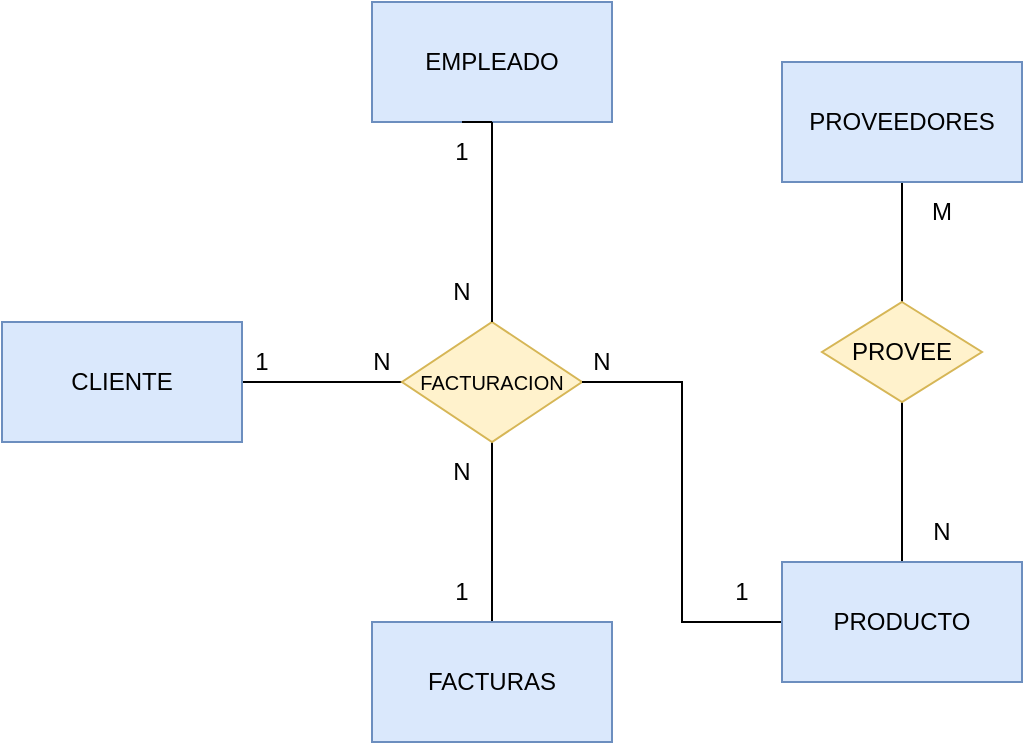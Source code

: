 <mxfile version="21.3.8" type="device">
  <diagram id="R2lEEEUBdFMjLlhIrx00" name="Page-1">
    <mxGraphModel dx="1434" dy="756" grid="1" gridSize="10" guides="1" tooltips="1" connect="1" arrows="1" fold="1" page="1" pageScale="1" pageWidth="850" pageHeight="1100" math="0" shadow="0" extFonts="Permanent Marker^https://fonts.googleapis.com/css?family=Permanent+Marker">
      <root>
        <mxCell id="0" />
        <mxCell id="1" parent="0" />
        <mxCell id="fZF1Yw6p9Kvz5Fr0DQUm-17" style="edgeStyle=orthogonalEdgeStyle;rounded=0;orthogonalLoop=1;jettySize=auto;html=1;exitX=1;exitY=0.5;exitDx=0;exitDy=0;entryX=0;entryY=0.5;entryDx=0;entryDy=0;endArrow=none;endFill=0;" parent="1" source="fZF1Yw6p9Kvz5Fr0DQUm-1" target="fZF1Yw6p9Kvz5Fr0DQUm-11" edge="1">
          <mxGeometry relative="1" as="geometry" />
        </mxCell>
        <mxCell id="fZF1Yw6p9Kvz5Fr0DQUm-1" value="CLIENTE" style="rounded=0;whiteSpace=wrap;html=1;fillColor=#dae8fc;strokeColor=#6c8ebf;" parent="1" vertex="1">
          <mxGeometry x="120" y="600" width="120" height="60" as="geometry" />
        </mxCell>
        <mxCell id="fZF1Yw6p9Kvz5Fr0DQUm-2" value="EMPLEADO" style="rounded=0;whiteSpace=wrap;html=1;fillColor=#dae8fc;strokeColor=#6c8ebf;" parent="1" vertex="1">
          <mxGeometry x="305" y="440" width="120" height="60" as="geometry" />
        </mxCell>
        <mxCell id="fZF1Yw6p9Kvz5Fr0DQUm-46" style="edgeStyle=orthogonalEdgeStyle;rounded=0;orthogonalLoop=1;jettySize=auto;html=1;exitX=0.5;exitY=1;exitDx=0;exitDy=0;entryX=0.5;entryY=0;entryDx=0;entryDy=0;endArrow=none;endFill=0;" parent="1" source="fZF1Yw6p9Kvz5Fr0DQUm-3" target="fZF1Yw6p9Kvz5Fr0DQUm-42" edge="1">
          <mxGeometry relative="1" as="geometry" />
        </mxCell>
        <mxCell id="fZF1Yw6p9Kvz5Fr0DQUm-3" value="PROVEEDORES" style="rounded=0;whiteSpace=wrap;html=1;fillColor=#dae8fc;strokeColor=#6c8ebf;" parent="1" vertex="1">
          <mxGeometry x="510" y="470" width="120" height="60" as="geometry" />
        </mxCell>
        <mxCell id="fZF1Yw6p9Kvz5Fr0DQUm-15" style="edgeStyle=orthogonalEdgeStyle;rounded=0;orthogonalLoop=1;jettySize=auto;html=1;entryX=0.5;entryY=1;entryDx=0;entryDy=0;endArrow=none;endFill=0;" parent="1" source="fZF1Yw6p9Kvz5Fr0DQUm-4" target="fZF1Yw6p9Kvz5Fr0DQUm-11" edge="1">
          <mxGeometry relative="1" as="geometry" />
        </mxCell>
        <mxCell id="fZF1Yw6p9Kvz5Fr0DQUm-4" value="FACTURAS" style="rounded=0;whiteSpace=wrap;html=1;fillColor=#dae8fc;strokeColor=#6c8ebf;" parent="1" vertex="1">
          <mxGeometry x="305" y="750" width="120" height="60" as="geometry" />
        </mxCell>
        <mxCell id="fZF1Yw6p9Kvz5Fr0DQUm-28" style="edgeStyle=orthogonalEdgeStyle;rounded=0;orthogonalLoop=1;jettySize=auto;html=1;exitX=0.5;exitY=0;exitDx=0;exitDy=0;endArrow=none;endFill=0;entryX=0.5;entryY=1;entryDx=0;entryDy=0;" parent="1" target="fZF1Yw6p9Kvz5Fr0DQUm-2" edge="1">
          <mxGeometry relative="1" as="geometry">
            <mxPoint x="350" y="500" as="sourcePoint" />
          </mxGeometry>
        </mxCell>
        <mxCell id="fZF1Yw6p9Kvz5Fr0DQUm-11" value="&lt;font style=&quot;font-size: 10px;&quot;&gt;FACTURACION&lt;/font&gt;" style="rhombus;whiteSpace=wrap;html=1;fillColor=#fff2cc;strokeColor=#d6b656;" parent="1" vertex="1">
          <mxGeometry x="320" y="600" width="90" height="60" as="geometry" />
        </mxCell>
        <mxCell id="fZF1Yw6p9Kvz5Fr0DQUm-18" value="1" style="text;html=1;strokeColor=none;fillColor=none;align=center;verticalAlign=middle;whiteSpace=wrap;rounded=0;" parent="1" vertex="1">
          <mxGeometry x="220" y="605" width="60" height="30" as="geometry" />
        </mxCell>
        <mxCell id="fZF1Yw6p9Kvz5Fr0DQUm-19" value="1" style="text;html=1;strokeColor=none;fillColor=none;align=center;verticalAlign=middle;whiteSpace=wrap;rounded=0;" parent="1" vertex="1">
          <mxGeometry x="320" y="720" width="60" height="30" as="geometry" />
        </mxCell>
        <mxCell id="fZF1Yw6p9Kvz5Fr0DQUm-20" value="M" style="text;html=1;strokeColor=none;fillColor=none;align=center;verticalAlign=middle;whiteSpace=wrap;rounded=0;" parent="1" vertex="1">
          <mxGeometry x="560" y="530" width="60" height="30" as="geometry" />
        </mxCell>
        <mxCell id="fZF1Yw6p9Kvz5Fr0DQUm-23" value="N" style="text;html=1;strokeColor=none;fillColor=none;align=center;verticalAlign=middle;whiteSpace=wrap;rounded=0;" parent="1" vertex="1">
          <mxGeometry x="280" y="605" width="60" height="30" as="geometry" />
        </mxCell>
        <mxCell id="fZF1Yw6p9Kvz5Fr0DQUm-24" value="N" style="text;html=1;strokeColor=none;fillColor=none;align=center;verticalAlign=middle;whiteSpace=wrap;rounded=0;" parent="1" vertex="1">
          <mxGeometry x="390" y="605" width="60" height="30" as="geometry" />
        </mxCell>
        <mxCell id="fZF1Yw6p9Kvz5Fr0DQUm-25" value="N" style="text;html=1;strokeColor=none;fillColor=none;align=center;verticalAlign=middle;whiteSpace=wrap;rounded=0;" parent="1" vertex="1">
          <mxGeometry x="320" y="660" width="60" height="30" as="geometry" />
        </mxCell>
        <mxCell id="fZF1Yw6p9Kvz5Fr0DQUm-31" style="edgeStyle=orthogonalEdgeStyle;rounded=0;orthogonalLoop=1;jettySize=auto;html=1;entryX=1;entryY=0.5;entryDx=0;entryDy=0;endArrow=none;endFill=0;" parent="1" source="fZF1Yw6p9Kvz5Fr0DQUm-29" target="fZF1Yw6p9Kvz5Fr0DQUm-11" edge="1">
          <mxGeometry relative="1" as="geometry" />
        </mxCell>
        <mxCell id="fZF1Yw6p9Kvz5Fr0DQUm-45" style="edgeStyle=orthogonalEdgeStyle;rounded=0;orthogonalLoop=1;jettySize=auto;html=1;entryX=0.5;entryY=1;entryDx=0;entryDy=0;endArrow=none;endFill=0;" parent="1" source="fZF1Yw6p9Kvz5Fr0DQUm-29" target="fZF1Yw6p9Kvz5Fr0DQUm-42" edge="1">
          <mxGeometry relative="1" as="geometry" />
        </mxCell>
        <mxCell id="fZF1Yw6p9Kvz5Fr0DQUm-29" value="PRODUCTO" style="rounded=0;whiteSpace=wrap;html=1;fillColor=#dae8fc;strokeColor=#6c8ebf;" parent="1" vertex="1">
          <mxGeometry x="510" y="720" width="120" height="60" as="geometry" />
        </mxCell>
        <mxCell id="fZF1Yw6p9Kvz5Fr0DQUm-34" value="1" style="text;html=1;strokeColor=none;fillColor=none;align=center;verticalAlign=middle;whiteSpace=wrap;rounded=0;" parent="1" vertex="1">
          <mxGeometry x="460" y="720" width="60" height="30" as="geometry" />
        </mxCell>
        <mxCell id="fZF1Yw6p9Kvz5Fr0DQUm-35" value="N" style="text;html=1;strokeColor=none;fillColor=none;align=center;verticalAlign=middle;whiteSpace=wrap;rounded=0;" parent="1" vertex="1">
          <mxGeometry x="560" y="690" width="60" height="30" as="geometry" />
        </mxCell>
        <mxCell id="fZF1Yw6p9Kvz5Fr0DQUm-42" value="PROVEE" style="rhombus;whiteSpace=wrap;html=1;fillColor=#fff2cc;strokeColor=#d6b656;" parent="1" vertex="1">
          <mxGeometry x="530" y="590" width="80" height="50" as="geometry" />
        </mxCell>
        <mxCell id="V7335tHITJniIyXWrnvK-2" value="" style="edgeStyle=orthogonalEdgeStyle;rounded=0;orthogonalLoop=1;jettySize=auto;html=1;exitX=0.5;exitY=0;exitDx=0;exitDy=0;endArrow=none;endFill=0;entryX=0.5;entryY=1;entryDx=0;entryDy=0;" edge="1" parent="1" source="fZF1Yw6p9Kvz5Fr0DQUm-11" target="fZF1Yw6p9Kvz5Fr0DQUm-2">
          <mxGeometry relative="1" as="geometry">
            <mxPoint x="365" y="600" as="sourcePoint" />
            <mxPoint x="380" y="500" as="targetPoint" />
          </mxGeometry>
        </mxCell>
        <mxCell id="V7335tHITJniIyXWrnvK-3" value="N" style="text;html=1;strokeColor=none;fillColor=none;align=center;verticalAlign=middle;whiteSpace=wrap;rounded=0;" vertex="1" parent="1">
          <mxGeometry x="320" y="570" width="60" height="30" as="geometry" />
        </mxCell>
        <mxCell id="V7335tHITJniIyXWrnvK-4" value="1" style="text;html=1;strokeColor=none;fillColor=none;align=center;verticalAlign=middle;whiteSpace=wrap;rounded=0;" vertex="1" parent="1">
          <mxGeometry x="320" y="500" width="60" height="30" as="geometry" />
        </mxCell>
      </root>
    </mxGraphModel>
  </diagram>
</mxfile>
